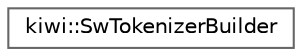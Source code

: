 digraph "Graphical Class Hierarchy"
{
 // LATEX_PDF_SIZE
  bgcolor="transparent";
  edge [fontname=Helvetica,fontsize=10,labelfontname=Helvetica,labelfontsize=10];
  node [fontname=Helvetica,fontsize=10,shape=box,height=0.2,width=0.4];
  rankdir="LR";
  Node0 [id="Node000000",label="kiwi::SwTokenizerBuilder",height=0.2,width=0.4,color="grey40", fillcolor="white", style="filled",URL="$classkiwi_1_1SwTokenizerBuilder.html",tooltip=" "];
}
